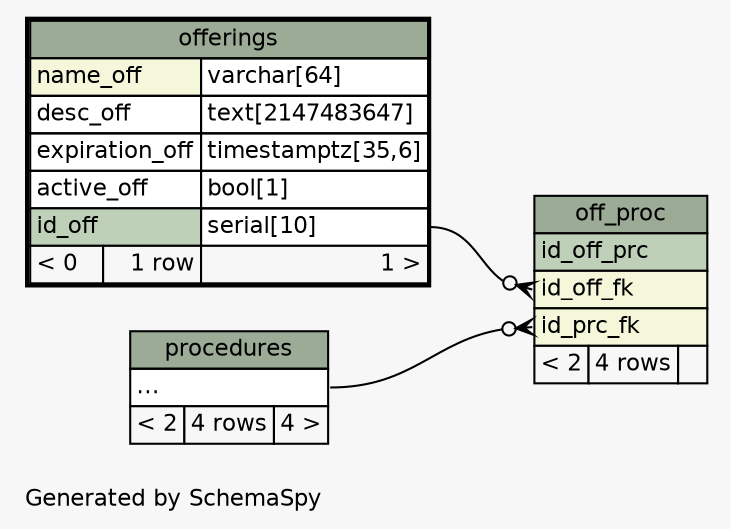 // dot 2.36.0 on Linux 3.16.7-031607-generic
// SchemaSpy rev Unknown
digraph "twoDegreesRelationshipsDiagram" {
  graph [
    rankdir="RL"
    bgcolor="#f7f7f7"
    label="\nGenerated by SchemaSpy"
    labeljust="l"
    nodesep="0.18"
    ranksep="0.46"
    fontname="Helvetica"
    fontsize="11"
  ];
  node [
    fontname="Helvetica"
    fontsize="11"
    shape="plaintext"
  ];
  edge [
    arrowsize="0.8"
  ];
  "off_proc":"id_off_fk":w -> "offerings":"id_off.type":e [arrowhead=none dir=back arrowtail=crowodot];
  "off_proc":"id_prc_fk":w -> "procedures":"elipses":e [arrowhead=none dir=back arrowtail=crowodot];
  "off_proc" [
    label=<
    <TABLE BORDER="0" CELLBORDER="1" CELLSPACING="0" BGCOLOR="#ffffff">
      <TR><TD COLSPAN="3" BGCOLOR="#9bab96" ALIGN="CENTER">off_proc</TD></TR>
      <TR><TD PORT="id_off_prc" COLSPAN="3" BGCOLOR="#bed1b8" ALIGN="LEFT">id_off_prc</TD></TR>
      <TR><TD PORT="id_off_fk" COLSPAN="3" BGCOLOR="#f4f7da" ALIGN="LEFT">id_off_fk</TD></TR>
      <TR><TD PORT="id_prc_fk" COLSPAN="3" BGCOLOR="#f4f7da" ALIGN="LEFT">id_prc_fk</TD></TR>
      <TR><TD ALIGN="LEFT" BGCOLOR="#f7f7f7">&lt; 2</TD><TD ALIGN="RIGHT" BGCOLOR="#f7f7f7">4 rows</TD><TD ALIGN="RIGHT" BGCOLOR="#f7f7f7">  </TD></TR>
    </TABLE>>
    URL="off_proc.html"
    tooltip="off_proc"
  ];
  "offerings" [
    label=<
    <TABLE BORDER="2" CELLBORDER="1" CELLSPACING="0" BGCOLOR="#ffffff">
      <TR><TD COLSPAN="3" BGCOLOR="#9bab96" ALIGN="CENTER">offerings</TD></TR>
      <TR><TD PORT="name_off" COLSPAN="2" BGCOLOR="#f4f7da" ALIGN="LEFT">name_off</TD><TD PORT="name_off.type" ALIGN="LEFT">varchar[64]</TD></TR>
      <TR><TD PORT="desc_off" COLSPAN="2" ALIGN="LEFT">desc_off</TD><TD PORT="desc_off.type" ALIGN="LEFT">text[2147483647]</TD></TR>
      <TR><TD PORT="expiration_off" COLSPAN="2" ALIGN="LEFT">expiration_off</TD><TD PORT="expiration_off.type" ALIGN="LEFT">timestamptz[35,6]</TD></TR>
      <TR><TD PORT="active_off" COLSPAN="2" ALIGN="LEFT">active_off</TD><TD PORT="active_off.type" ALIGN="LEFT">bool[1]</TD></TR>
      <TR><TD PORT="id_off" COLSPAN="2" BGCOLOR="#bed1b8" ALIGN="LEFT">id_off</TD><TD PORT="id_off.type" ALIGN="LEFT">serial[10]</TD></TR>
      <TR><TD ALIGN="LEFT" BGCOLOR="#f7f7f7">&lt; 0</TD><TD ALIGN="RIGHT" BGCOLOR="#f7f7f7">1 row</TD><TD ALIGN="RIGHT" BGCOLOR="#f7f7f7">1 &gt;</TD></TR>
    </TABLE>>
    URL="offerings.html"
    tooltip="offerings"
  ];
  "procedures" [
    label=<
    <TABLE BORDER="0" CELLBORDER="1" CELLSPACING="0" BGCOLOR="#ffffff">
      <TR><TD COLSPAN="3" BGCOLOR="#9bab96" ALIGN="CENTER">procedures</TD></TR>
      <TR><TD PORT="elipses" COLSPAN="3" ALIGN="LEFT">...</TD></TR>
      <TR><TD ALIGN="LEFT" BGCOLOR="#f7f7f7">&lt; 2</TD><TD ALIGN="RIGHT" BGCOLOR="#f7f7f7">4 rows</TD><TD ALIGN="RIGHT" BGCOLOR="#f7f7f7">4 &gt;</TD></TR>
    </TABLE>>
    URL="procedures.html"
    tooltip="procedures"
  ];
}
